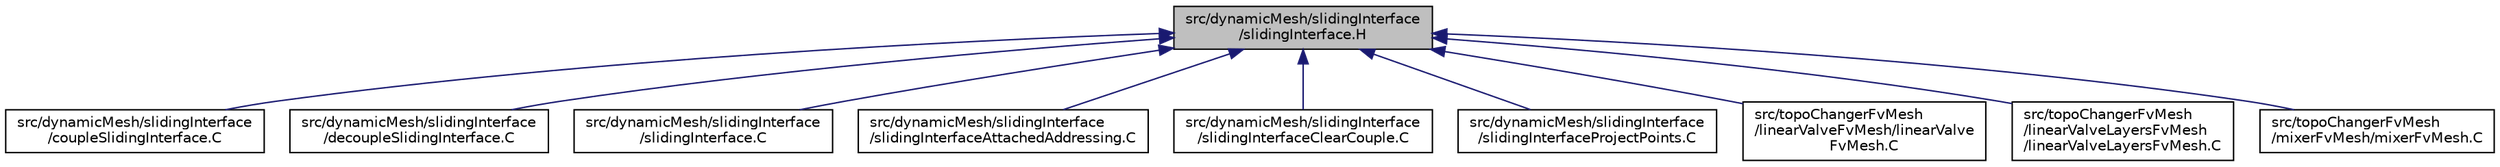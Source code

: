 digraph "src/dynamicMesh/slidingInterface/slidingInterface.H"
{
  bgcolor="transparent";
  edge [fontname="Helvetica",fontsize="10",labelfontname="Helvetica",labelfontsize="10"];
  node [fontname="Helvetica",fontsize="10",shape=record];
  Node1 [label="src/dynamicMesh/slidingInterface\l/slidingInterface.H",height=0.2,width=0.4,color="black", fillcolor="grey75", style="filled", fontcolor="black"];
  Node1 -> Node2 [dir="back",color="midnightblue",fontsize="10",style="solid",fontname="Helvetica"];
  Node2 [label="src/dynamicMesh/slidingInterface\l/coupleSlidingInterface.C",height=0.2,width=0.4,color="black",URL="$a05075.html"];
  Node1 -> Node3 [dir="back",color="midnightblue",fontsize="10",style="solid",fontname="Helvetica"];
  Node3 [label="src/dynamicMesh/slidingInterface\l/decoupleSlidingInterface.C",height=0.2,width=0.4,color="black",URL="$a05076.html"];
  Node1 -> Node4 [dir="back",color="midnightblue",fontsize="10",style="solid",fontname="Helvetica"];
  Node4 [label="src/dynamicMesh/slidingInterface\l/slidingInterface.C",height=0.2,width=0.4,color="black",URL="$a05084.html"];
  Node1 -> Node5 [dir="back",color="midnightblue",fontsize="10",style="solid",fontname="Helvetica"];
  Node5 [label="src/dynamicMesh/slidingInterface\l/slidingInterfaceAttachedAddressing.C",height=0.2,width=0.4,color="black",URL="$a05086.html"];
  Node1 -> Node6 [dir="back",color="midnightblue",fontsize="10",style="solid",fontname="Helvetica"];
  Node6 [label="src/dynamicMesh/slidingInterface\l/slidingInterfaceClearCouple.C",height=0.2,width=0.4,color="black",URL="$a05087.html"];
  Node1 -> Node7 [dir="back",color="midnightblue",fontsize="10",style="solid",fontname="Helvetica"];
  Node7 [label="src/dynamicMesh/slidingInterface\l/slidingInterfaceProjectPoints.C",height=0.2,width=0.4,color="black",URL="$a05088.html"];
  Node1 -> Node8 [dir="back",color="midnightblue",fontsize="10",style="solid",fontname="Helvetica"];
  Node8 [label="src/topoChangerFvMesh\l/linearValveFvMesh/linearValve\lFvMesh.C",height=0.2,width=0.4,color="black",URL="$a10597.html"];
  Node1 -> Node9 [dir="back",color="midnightblue",fontsize="10",style="solid",fontname="Helvetica"];
  Node9 [label="src/topoChangerFvMesh\l/linearValveLayersFvMesh\l/linearValveLayersFvMesh.C",height=0.2,width=0.4,color="black",URL="$a10599.html"];
  Node1 -> Node10 [dir="back",color="midnightblue",fontsize="10",style="solid",fontname="Helvetica"];
  Node10 [label="src/topoChangerFvMesh\l/mixerFvMesh/mixerFvMesh.C",height=0.2,width=0.4,color="black",URL="$a10601.html"];
}
